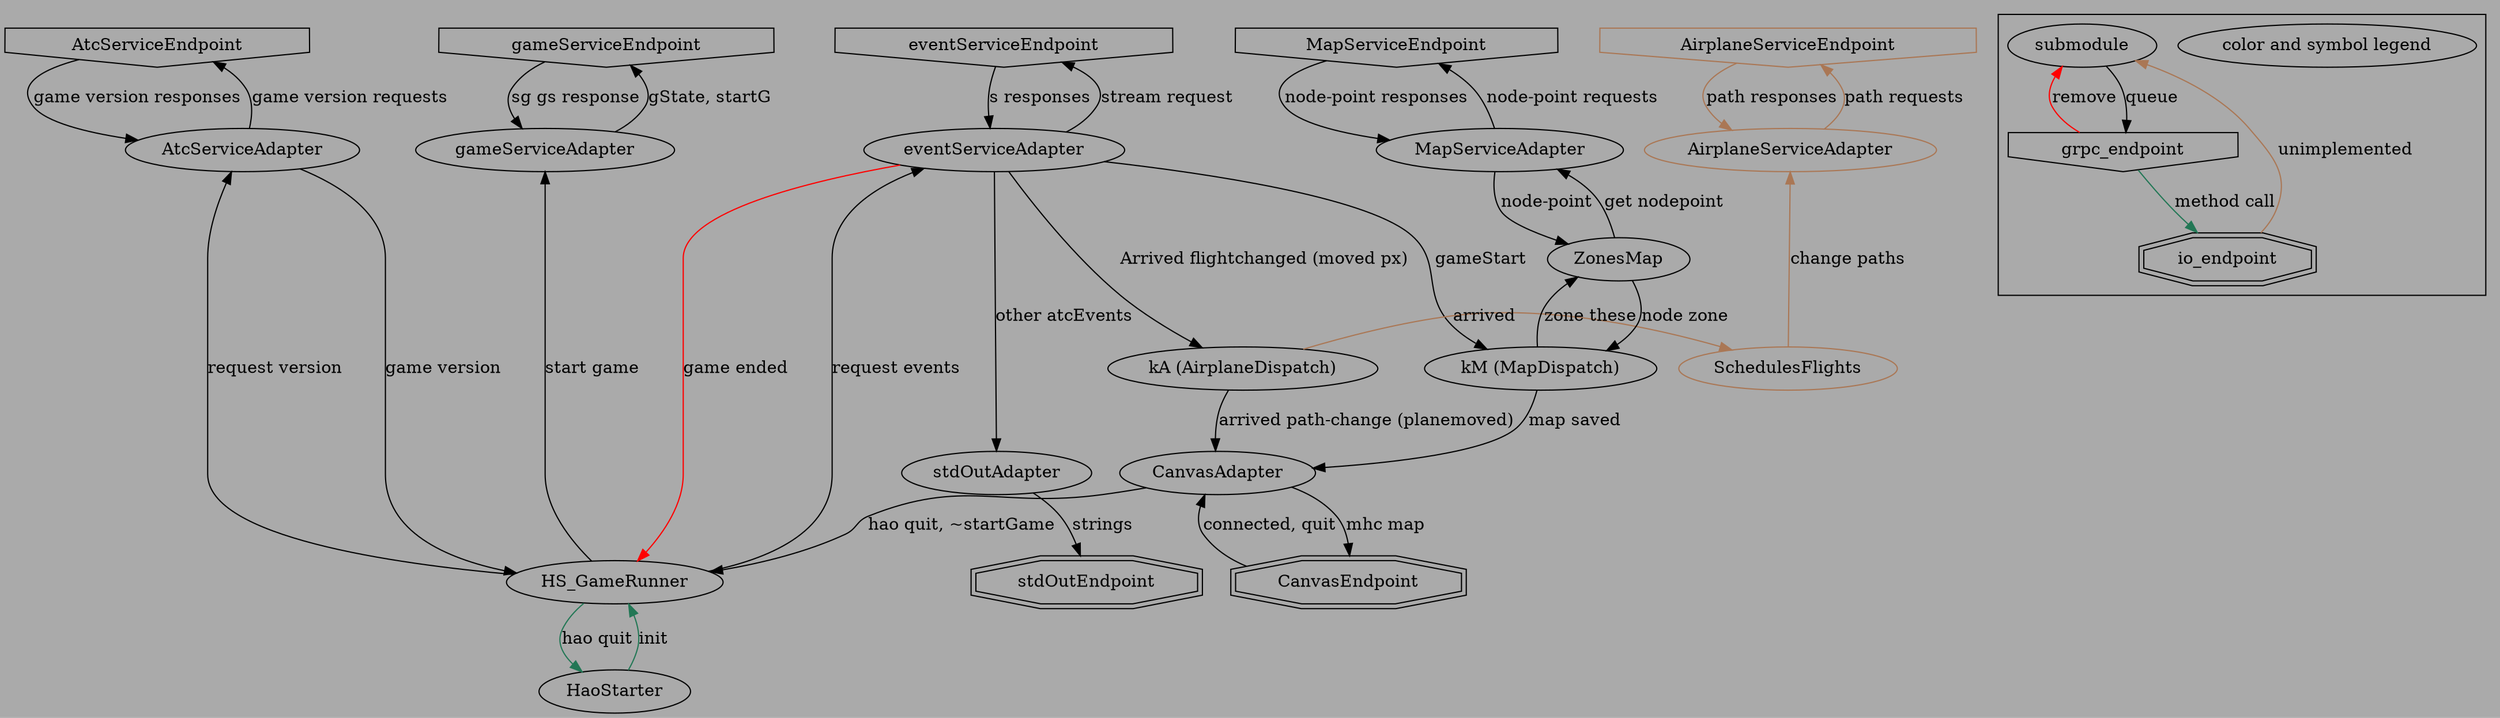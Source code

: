 
digraph haokkoz_data_flow
{

/*
*/
	bgcolor = "#AAAAAA"

	{
		rank = same;
		AtcServiceEndpoint [ shape = invhouse ]; # for game version
		AirplaneServiceEndpoint [ shape = invhouse color = "#AA7755" ]; # for updating flight plans
		MapServiceEndpoint [ shape = invhouse ]; # for node to point conversion
		eventServiceEndpoint [ shape = invhouse ]; # for events
		gameServiceEndpoint [ shape = invhouse ]; # to start games
	}

	{
		rank = same;
		stdOutEndpoint [ shape = doubleoctagon ];
		CanvasEndpoint [ shape = doubleoctagon ];
	}

	{
		rank = same;
		AirplaneServiceAdapter [ color = "#AA7755" ];
		AtcServiceAdapter;
		eventServiceAdapter;
		gameServiceAdapter;
		MapServiceAdapter;
	}

	{
		rank = same;
		CanvasAdapter;
		stdOutAdapter;
	}

	{
		rank = same;
		knowsAirplanes [ label = "kA (AirplaneDispatch)" ];
		knowsMap [ label = "kM (MapDispatch)" ];
		SchedulesFlights [ color = "#AA7755" ];
	}

	HaoStarter;
	HS_GameRunner;
	ZonesMap;

	# [ label = "" ];

	AirplaneServiceAdapter -> AirplaneServiceEndpoint [ label = "path requests" color = "#AA7755" ];

	AirplaneServiceEndpoint -> AirplaneServiceAdapter [ label = "path responses" color = "#AA7755" ];

	AtcServiceAdapter -> AtcServiceEndpoint [ label = "game version requests" ];
	AtcServiceAdapter -> HS_GameRunner [ label = "game version" ];

	AtcServiceEndpoint -> AtcServiceAdapter [ label = "game version responses" ];

	CanvasEndpoint -> CanvasAdapter [ label = "connected, quit" ];

	CanvasAdapter -> CanvasEndpoint [ label = "mhc map" ];
	CanvasAdapter -> HS_GameRunner [ label = "hao quit, ~startGame" ];

	eventServiceAdapter -> eventServiceEndpoint [ label = "stream request" ];
	eventServiceAdapter -> knowsMap [ label = "gameStart" ];
	eventServiceAdapter -> stdOutAdapter [ label = "other atcEvents" ];
	eventServiceAdapter -> knowsAirplanes [ label = "Arrived flightchanged (moved px)" ];
	eventServiceAdapter -> HS_GameRunner [ label = "game ended" color = "red" ];

	eventServiceEndpoint -> eventServiceAdapter [ label = "s responses" ];

	HaoStarter -> HS_GameRunner [ label = "init" color = "#227755" ];

	HS_GameRunner -> AtcServiceAdapter [ label = "request version" ];
	HS_GameRunner -> gameServiceAdapter [ label = "start game" ];
	HS_GameRunner -> HaoStarter [ label = "hao quit" color = "#227755" ];
	HS_GameRunner -> eventServiceAdapter [ label = "request events" ];

	gameServiceAdapter -> gameServiceEndpoint [ label = "gState, startG" ];

	gameServiceEndpoint -> gameServiceAdapter [ label = "sg gs response" ];

	knowsAirplanes -> CanvasAdapter [ label = "arrived path-change (planemoved)" ];
	knowsAirplanes -> SchedulesFlights [ label = "arrived" color = "#AA7755" ];

	knowsMap -> CanvasAdapter [ label = "map saved" ];
	knowsMap -> ZonesMap [ label = "zone these" ];

	MapServiceAdapter -> MapServiceEndpoint [ label = "node-point requests" ];
	MapServiceAdapter -> ZonesMap [ label = "node-point" ];

	MapServiceEndpoint -> MapServiceAdapter [ label = "node-point responses" ];

	SchedulesFlights -> AirplaneServiceAdapter [ label = "change paths" color = "#AA7755" ];

	stdOutAdapter -> stdOutEndpoint [ label = "strings" ];

	ZonesMap -> MapServiceAdapter [ label = "get nodepoint" ];
	ZonesMap -> knowsMap [ label = "node zone" ];

	# ->  [ label = "" ];

	subgraph cluster0 {
		color_legend [ label = "color and symbol legend" ];
		submodule;
		grpc_endpoint [ shape = invhouse ];
		io_endpoint [ shape = doubleoctagon ];

		submodule -> grpc_endpoint [ label = "queue" ];

		grpc_endpoint -> io_endpoint [ label = "method call" color = "#227755" ];
		grpc_endpoint -> submodule [ label = "remove" color = "red" ];

		io_endpoint -> submodule [ label = "unimplemented" color = "#AA7755" ];
	}
}

















